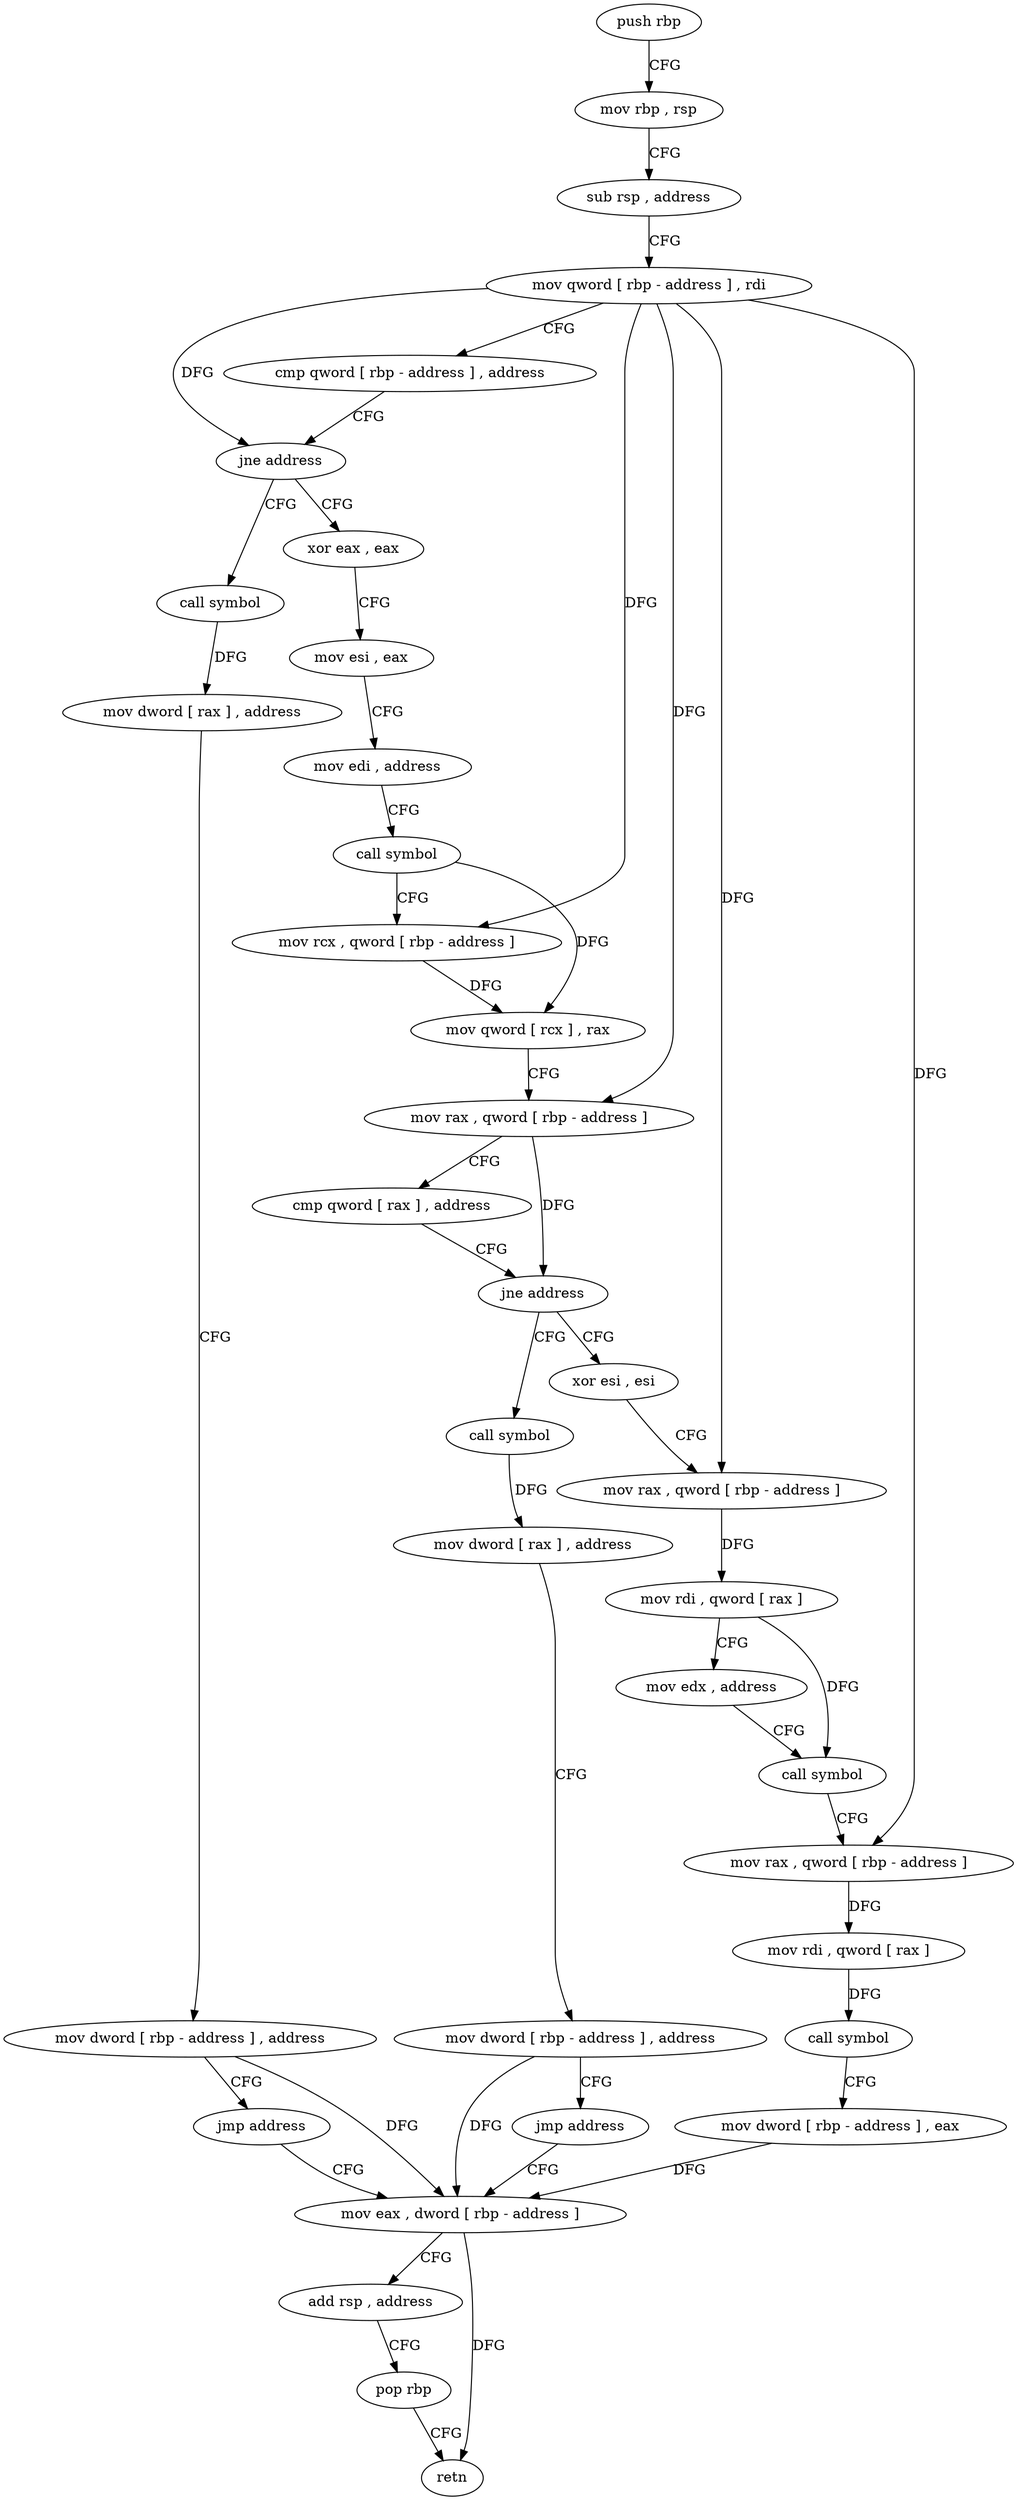 digraph "func" {
"154528" [label = "push rbp" ]
"154529" [label = "mov rbp , rsp" ]
"154532" [label = "sub rsp , address" ]
"154536" [label = "mov qword [ rbp - address ] , rdi" ]
"154540" [label = "cmp qword [ rbp - address ] , address" ]
"154545" [label = "jne address" ]
"154574" [label = "xor eax , eax" ]
"154551" [label = "call symbol" ]
"154576" [label = "mov esi , eax" ]
"154578" [label = "mov edi , address" ]
"154583" [label = "call symbol" ]
"154588" [label = "mov rcx , qword [ rbp - address ]" ]
"154592" [label = "mov qword [ rcx ] , rax" ]
"154595" [label = "mov rax , qword [ rbp - address ]" ]
"154599" [label = "cmp qword [ rax ] , address" ]
"154603" [label = "jne address" ]
"154632" [label = "xor esi , esi" ]
"154609" [label = "call symbol" ]
"154556" [label = "mov dword [ rax ] , address" ]
"154562" [label = "mov dword [ rbp - address ] , address" ]
"154569" [label = "jmp address" ]
"154666" [label = "mov eax , dword [ rbp - address ]" ]
"154634" [label = "mov rax , qword [ rbp - address ]" ]
"154638" [label = "mov rdi , qword [ rax ]" ]
"154641" [label = "mov edx , address" ]
"154646" [label = "call symbol" ]
"154651" [label = "mov rax , qword [ rbp - address ]" ]
"154655" [label = "mov rdi , qword [ rax ]" ]
"154658" [label = "call symbol" ]
"154663" [label = "mov dword [ rbp - address ] , eax" ]
"154614" [label = "mov dword [ rax ] , address" ]
"154620" [label = "mov dword [ rbp - address ] , address" ]
"154627" [label = "jmp address" ]
"154669" [label = "add rsp , address" ]
"154673" [label = "pop rbp" ]
"154674" [label = "retn" ]
"154528" -> "154529" [ label = "CFG" ]
"154529" -> "154532" [ label = "CFG" ]
"154532" -> "154536" [ label = "CFG" ]
"154536" -> "154540" [ label = "CFG" ]
"154536" -> "154545" [ label = "DFG" ]
"154536" -> "154588" [ label = "DFG" ]
"154536" -> "154595" [ label = "DFG" ]
"154536" -> "154634" [ label = "DFG" ]
"154536" -> "154651" [ label = "DFG" ]
"154540" -> "154545" [ label = "CFG" ]
"154545" -> "154574" [ label = "CFG" ]
"154545" -> "154551" [ label = "CFG" ]
"154574" -> "154576" [ label = "CFG" ]
"154551" -> "154556" [ label = "DFG" ]
"154576" -> "154578" [ label = "CFG" ]
"154578" -> "154583" [ label = "CFG" ]
"154583" -> "154588" [ label = "CFG" ]
"154583" -> "154592" [ label = "DFG" ]
"154588" -> "154592" [ label = "DFG" ]
"154592" -> "154595" [ label = "CFG" ]
"154595" -> "154599" [ label = "CFG" ]
"154595" -> "154603" [ label = "DFG" ]
"154599" -> "154603" [ label = "CFG" ]
"154603" -> "154632" [ label = "CFG" ]
"154603" -> "154609" [ label = "CFG" ]
"154632" -> "154634" [ label = "CFG" ]
"154609" -> "154614" [ label = "DFG" ]
"154556" -> "154562" [ label = "CFG" ]
"154562" -> "154569" [ label = "CFG" ]
"154562" -> "154666" [ label = "DFG" ]
"154569" -> "154666" [ label = "CFG" ]
"154666" -> "154669" [ label = "CFG" ]
"154666" -> "154674" [ label = "DFG" ]
"154634" -> "154638" [ label = "DFG" ]
"154638" -> "154641" [ label = "CFG" ]
"154638" -> "154646" [ label = "DFG" ]
"154641" -> "154646" [ label = "CFG" ]
"154646" -> "154651" [ label = "CFG" ]
"154651" -> "154655" [ label = "DFG" ]
"154655" -> "154658" [ label = "DFG" ]
"154658" -> "154663" [ label = "CFG" ]
"154663" -> "154666" [ label = "DFG" ]
"154614" -> "154620" [ label = "CFG" ]
"154620" -> "154627" [ label = "CFG" ]
"154620" -> "154666" [ label = "DFG" ]
"154627" -> "154666" [ label = "CFG" ]
"154669" -> "154673" [ label = "CFG" ]
"154673" -> "154674" [ label = "CFG" ]
}
